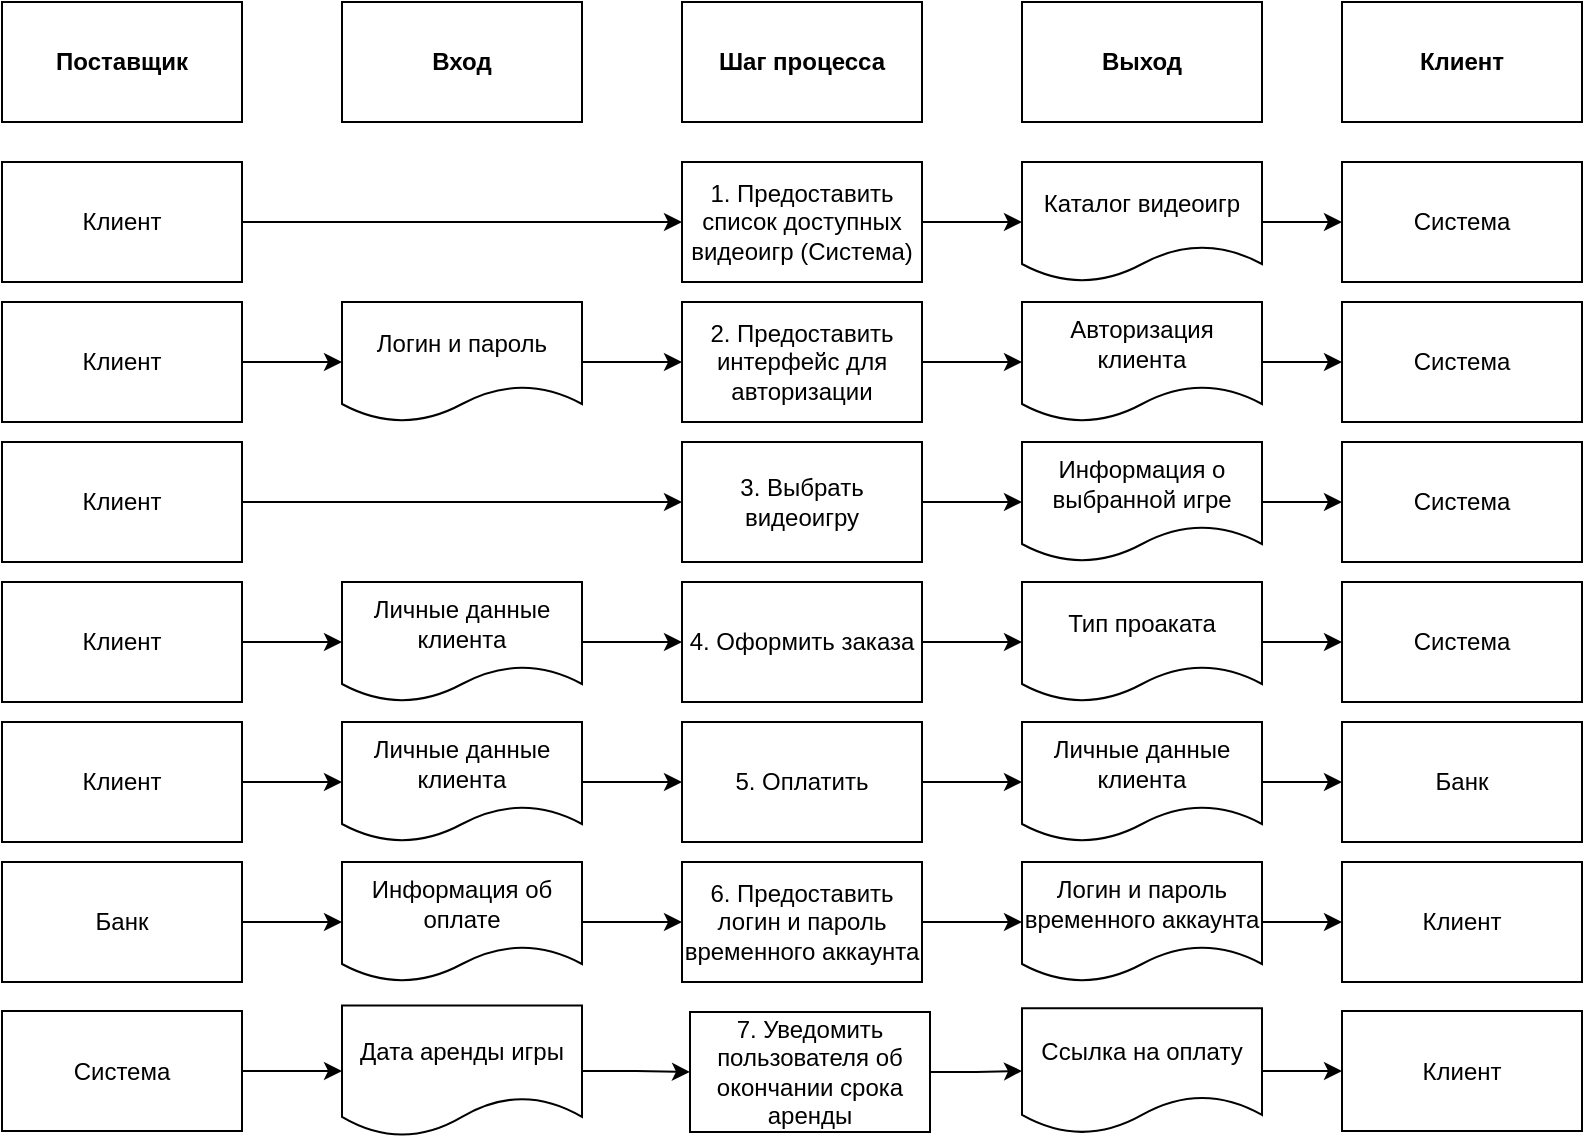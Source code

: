 <mxfile version="21.5.0" type="device">
  <diagram name="Страница 1" id="WMuuOkNUVnHprj3izUGj">
    <mxGraphModel dx="1050" dy="567" grid="1" gridSize="10" guides="1" tooltips="1" connect="1" arrows="1" fold="1" page="1" pageScale="1" pageWidth="827" pageHeight="1169" math="0" shadow="0">
      <root>
        <mxCell id="0" />
        <mxCell id="1" parent="0" />
        <mxCell id="Lxu_41CDQCfV6g_MxfKU-1" value="&lt;b&gt;Поставщик&lt;br&gt;&lt;/b&gt;" style="rounded=0;whiteSpace=wrap;html=1;" parent="1" vertex="1">
          <mxGeometry x="10" y="20" width="120" height="60" as="geometry" />
        </mxCell>
        <mxCell id="Lxu_41CDQCfV6g_MxfKU-2" value="Вход" style="rounded=0;whiteSpace=wrap;html=1;fontStyle=1" parent="1" vertex="1">
          <mxGeometry x="180" y="20" width="120" height="60" as="geometry" />
        </mxCell>
        <mxCell id="Lxu_41CDQCfV6g_MxfKU-3" value="Шаг процесса" style="rounded=0;whiteSpace=wrap;html=1;fontStyle=1" parent="1" vertex="1">
          <mxGeometry x="350" y="20" width="120" height="60" as="geometry" />
        </mxCell>
        <mxCell id="Lxu_41CDQCfV6g_MxfKU-4" value="Клиент" style="rounded=0;whiteSpace=wrap;html=1;fontStyle=1" parent="1" vertex="1">
          <mxGeometry x="680" y="20" width="120" height="60" as="geometry" />
        </mxCell>
        <mxCell id="Lxu_41CDQCfV6g_MxfKU-6" value="Выход" style="rounded=0;whiteSpace=wrap;html=1;fontStyle=1" parent="1" vertex="1">
          <mxGeometry x="520" y="20" width="120" height="60" as="geometry" />
        </mxCell>
        <mxCell id="Lxu_41CDQCfV6g_MxfKU-7" value="Клиент" style="rounded=0;whiteSpace=wrap;html=1;" parent="1" vertex="1">
          <mxGeometry x="10" y="100" width="120" height="60" as="geometry" />
        </mxCell>
        <mxCell id="Lxu_41CDQCfV6g_MxfKU-9" value="1. Предоставить список доступных видеоигр (Система)" style="rounded=0;whiteSpace=wrap;html=1;" parent="1" vertex="1">
          <mxGeometry x="350" y="100" width="120" height="60" as="geometry" />
        </mxCell>
        <mxCell id="Lxu_41CDQCfV6g_MxfKU-10" value="" style="endArrow=classic;html=1;rounded=0;exitX=1;exitY=0.5;exitDx=0;exitDy=0;entryX=0;entryY=0.5;entryDx=0;entryDy=0;" parent="1" source="Lxu_41CDQCfV6g_MxfKU-7" target="Lxu_41CDQCfV6g_MxfKU-9" edge="1">
          <mxGeometry width="50" height="50" relative="1" as="geometry">
            <mxPoint x="390" y="220" as="sourcePoint" />
            <mxPoint x="440" y="170" as="targetPoint" />
          </mxGeometry>
        </mxCell>
        <mxCell id="Lxu_41CDQCfV6g_MxfKU-11" value="Каталог видеоигр" style="shape=document;whiteSpace=wrap;html=1;boundedLbl=1;" parent="1" vertex="1">
          <mxGeometry x="520" y="100" width="120" height="60" as="geometry" />
        </mxCell>
        <mxCell id="Lxu_41CDQCfV6g_MxfKU-12" value="Система" style="rounded=0;whiteSpace=wrap;html=1;" parent="1" vertex="1">
          <mxGeometry x="680" y="100" width="120" height="60" as="geometry" />
        </mxCell>
        <mxCell id="Lxu_41CDQCfV6g_MxfKU-13" value="" style="endArrow=classic;html=1;rounded=0;exitX=1;exitY=0.5;exitDx=0;exitDy=0;entryX=0;entryY=0.5;entryDx=0;entryDy=0;" parent="1" source="Lxu_41CDQCfV6g_MxfKU-9" target="Lxu_41CDQCfV6g_MxfKU-11" edge="1">
          <mxGeometry width="50" height="50" relative="1" as="geometry">
            <mxPoint x="390" y="220" as="sourcePoint" />
            <mxPoint x="440" y="170" as="targetPoint" />
          </mxGeometry>
        </mxCell>
        <mxCell id="Lxu_41CDQCfV6g_MxfKU-14" value="" style="endArrow=classic;html=1;rounded=0;exitX=1;exitY=0.5;exitDx=0;exitDy=0;entryX=0;entryY=0.5;entryDx=0;entryDy=0;" parent="1" source="Lxu_41CDQCfV6g_MxfKU-11" target="Lxu_41CDQCfV6g_MxfKU-12" edge="1">
          <mxGeometry width="50" height="50" relative="1" as="geometry">
            <mxPoint x="480" y="140" as="sourcePoint" />
            <mxPoint x="530" y="140" as="targetPoint" />
          </mxGeometry>
        </mxCell>
        <mxCell id="Lxu_41CDQCfV6g_MxfKU-15" value="Клиент" style="rounded=0;whiteSpace=wrap;html=1;" parent="1" vertex="1">
          <mxGeometry x="10" y="240" width="120" height="60" as="geometry" />
        </mxCell>
        <mxCell id="Lxu_41CDQCfV6g_MxfKU-21" value="" style="edgeStyle=orthogonalEdgeStyle;rounded=0;orthogonalLoop=1;jettySize=auto;html=1;" parent="1" source="Lxu_41CDQCfV6g_MxfKU-16" target="Lxu_41CDQCfV6g_MxfKU-20" edge="1">
          <mxGeometry relative="1" as="geometry" />
        </mxCell>
        <mxCell id="Lxu_41CDQCfV6g_MxfKU-16" value="Информация о выбранной игре" style="shape=document;whiteSpace=wrap;html=1;boundedLbl=1;" parent="1" vertex="1">
          <mxGeometry x="520" y="240" width="120" height="60" as="geometry" />
        </mxCell>
        <mxCell id="Lxu_41CDQCfV6g_MxfKU-19" value="" style="edgeStyle=orthogonalEdgeStyle;rounded=0;orthogonalLoop=1;jettySize=auto;html=1;" parent="1" source="Lxu_41CDQCfV6g_MxfKU-17" target="Lxu_41CDQCfV6g_MxfKU-16" edge="1">
          <mxGeometry relative="1" as="geometry" />
        </mxCell>
        <mxCell id="Lxu_41CDQCfV6g_MxfKU-17" value="3. Выбрать видеоигру" style="rounded=0;whiteSpace=wrap;html=1;" parent="1" vertex="1">
          <mxGeometry x="350" y="240" width="120" height="60" as="geometry" />
        </mxCell>
        <mxCell id="Lxu_41CDQCfV6g_MxfKU-18" value="" style="endArrow=classic;html=1;rounded=0;exitX=1;exitY=0.5;exitDx=0;exitDy=0;entryX=0;entryY=0.5;entryDx=0;entryDy=0;" parent="1" source="Lxu_41CDQCfV6g_MxfKU-15" target="Lxu_41CDQCfV6g_MxfKU-17" edge="1">
          <mxGeometry width="50" height="50" relative="1" as="geometry">
            <mxPoint x="390" y="290" as="sourcePoint" />
            <mxPoint x="440" y="240" as="targetPoint" />
          </mxGeometry>
        </mxCell>
        <mxCell id="Lxu_41CDQCfV6g_MxfKU-20" value="Система" style="rounded=0;whiteSpace=wrap;html=1;" parent="1" vertex="1">
          <mxGeometry x="680" y="240" width="120" height="60" as="geometry" />
        </mxCell>
        <mxCell id="Lxu_41CDQCfV6g_MxfKU-26" value="" style="edgeStyle=orthogonalEdgeStyle;rounded=0;orthogonalLoop=1;jettySize=auto;html=1;" parent="1" source="Lxu_41CDQCfV6g_MxfKU-22" target="Lxu_41CDQCfV6g_MxfKU-23" edge="1">
          <mxGeometry relative="1" as="geometry" />
        </mxCell>
        <mxCell id="Lxu_41CDQCfV6g_MxfKU-22" value="Клиент" style="rounded=0;whiteSpace=wrap;html=1;" parent="1" vertex="1">
          <mxGeometry x="10" y="310" width="120" height="60" as="geometry" />
        </mxCell>
        <mxCell id="Lxu_41CDQCfV6g_MxfKU-25" value="" style="edgeStyle=orthogonalEdgeStyle;rounded=0;orthogonalLoop=1;jettySize=auto;html=1;" parent="1" source="Lxu_41CDQCfV6g_MxfKU-23" target="Lxu_41CDQCfV6g_MxfKU-24" edge="1">
          <mxGeometry relative="1" as="geometry" />
        </mxCell>
        <mxCell id="Lxu_41CDQCfV6g_MxfKU-23" value="Личные данные клиента" style="shape=document;whiteSpace=wrap;html=1;boundedLbl=1;" parent="1" vertex="1">
          <mxGeometry x="180" y="310" width="120" height="60" as="geometry" />
        </mxCell>
        <mxCell id="Lxu_41CDQCfV6g_MxfKU-28" value="" style="edgeStyle=orthogonalEdgeStyle;rounded=0;orthogonalLoop=1;jettySize=auto;html=1;" parent="1" source="Lxu_41CDQCfV6g_MxfKU-24" target="Lxu_41CDQCfV6g_MxfKU-27" edge="1">
          <mxGeometry relative="1" as="geometry" />
        </mxCell>
        <mxCell id="Lxu_41CDQCfV6g_MxfKU-24" value="4. Оформить заказа" style="rounded=0;whiteSpace=wrap;html=1;" parent="1" vertex="1">
          <mxGeometry x="350" y="310" width="120" height="60" as="geometry" />
        </mxCell>
        <mxCell id="Lxu_41CDQCfV6g_MxfKU-30" value="" style="edgeStyle=orthogonalEdgeStyle;rounded=0;orthogonalLoop=1;jettySize=auto;html=1;" parent="1" source="Lxu_41CDQCfV6g_MxfKU-27" target="Lxu_41CDQCfV6g_MxfKU-29" edge="1">
          <mxGeometry relative="1" as="geometry" />
        </mxCell>
        <mxCell id="Lxu_41CDQCfV6g_MxfKU-27" value="Тип проаката" style="shape=document;whiteSpace=wrap;html=1;boundedLbl=1;rounded=0;" parent="1" vertex="1">
          <mxGeometry x="520" y="310" width="120" height="60" as="geometry" />
        </mxCell>
        <mxCell id="Lxu_41CDQCfV6g_MxfKU-29" value="Система" style="whiteSpace=wrap;html=1;rounded=0;" parent="1" vertex="1">
          <mxGeometry x="680" y="310" width="120" height="60" as="geometry" />
        </mxCell>
        <mxCell id="Lxu_41CDQCfV6g_MxfKU-33" value="" style="edgeStyle=orthogonalEdgeStyle;rounded=0;orthogonalLoop=1;jettySize=auto;html=1;" parent="1" source="Lxu_41CDQCfV6g_MxfKU-31" target="Lxu_41CDQCfV6g_MxfKU-32" edge="1">
          <mxGeometry relative="1" as="geometry" />
        </mxCell>
        <mxCell id="Lxu_41CDQCfV6g_MxfKU-31" value="Клиент" style="rounded=0;whiteSpace=wrap;html=1;" parent="1" vertex="1">
          <mxGeometry x="10" y="380" width="120" height="60" as="geometry" />
        </mxCell>
        <mxCell id="Lxu_41CDQCfV6g_MxfKU-35" value="" style="edgeStyle=orthogonalEdgeStyle;rounded=0;orthogonalLoop=1;jettySize=auto;html=1;" parent="1" source="Lxu_41CDQCfV6g_MxfKU-32" target="Lxu_41CDQCfV6g_MxfKU-34" edge="1">
          <mxGeometry relative="1" as="geometry" />
        </mxCell>
        <mxCell id="Lxu_41CDQCfV6g_MxfKU-32" value="Личные данные клиента" style="shape=document;whiteSpace=wrap;html=1;boundedLbl=1;rounded=0;" parent="1" vertex="1">
          <mxGeometry x="180" y="380" width="120" height="60" as="geometry" />
        </mxCell>
        <mxCell id="Lxu_41CDQCfV6g_MxfKU-37" value="" style="edgeStyle=orthogonalEdgeStyle;rounded=0;orthogonalLoop=1;jettySize=auto;html=1;" parent="1" source="Lxu_41CDQCfV6g_MxfKU-34" target="Lxu_41CDQCfV6g_MxfKU-36" edge="1">
          <mxGeometry relative="1" as="geometry" />
        </mxCell>
        <mxCell id="Lxu_41CDQCfV6g_MxfKU-34" value="5. Оплатить" style="whiteSpace=wrap;html=1;rounded=0;" parent="1" vertex="1">
          <mxGeometry x="350" y="380" width="120" height="60" as="geometry" />
        </mxCell>
        <mxCell id="Lxu_41CDQCfV6g_MxfKU-39" value="" style="edgeStyle=orthogonalEdgeStyle;rounded=0;orthogonalLoop=1;jettySize=auto;html=1;" parent="1" source="Lxu_41CDQCfV6g_MxfKU-36" target="Lxu_41CDQCfV6g_MxfKU-38" edge="1">
          <mxGeometry relative="1" as="geometry" />
        </mxCell>
        <mxCell id="Lxu_41CDQCfV6g_MxfKU-36" value="Личные данные&lt;br&gt;клиента" style="shape=document;whiteSpace=wrap;html=1;boundedLbl=1;rounded=0;" parent="1" vertex="1">
          <mxGeometry x="520" y="380" width="120" height="60" as="geometry" />
        </mxCell>
        <mxCell id="Lxu_41CDQCfV6g_MxfKU-38" value="Банк" style="whiteSpace=wrap;html=1;rounded=0;" parent="1" vertex="1">
          <mxGeometry x="680" y="380" width="120" height="60" as="geometry" />
        </mxCell>
        <mxCell id="Lxu_41CDQCfV6g_MxfKU-42" value="" style="edgeStyle=orthogonalEdgeStyle;rounded=0;orthogonalLoop=1;jettySize=auto;html=1;" parent="1" source="Lxu_41CDQCfV6g_MxfKU-40" target="Lxu_41CDQCfV6g_MxfKU-41" edge="1">
          <mxGeometry relative="1" as="geometry" />
        </mxCell>
        <mxCell id="Lxu_41CDQCfV6g_MxfKU-40" value="Банк" style="rounded=0;whiteSpace=wrap;html=1;" parent="1" vertex="1">
          <mxGeometry x="10" y="450" width="120" height="60" as="geometry" />
        </mxCell>
        <mxCell id="Lxu_41CDQCfV6g_MxfKU-44" value="" style="edgeStyle=orthogonalEdgeStyle;rounded=0;orthogonalLoop=1;jettySize=auto;html=1;" parent="1" source="Lxu_41CDQCfV6g_MxfKU-41" target="Lxu_41CDQCfV6g_MxfKU-43" edge="1">
          <mxGeometry relative="1" as="geometry" />
        </mxCell>
        <mxCell id="Lxu_41CDQCfV6g_MxfKU-41" value="Информация об оплате" style="shape=document;whiteSpace=wrap;html=1;boundedLbl=1;rounded=0;" parent="1" vertex="1">
          <mxGeometry x="180" y="450" width="120" height="60" as="geometry" />
        </mxCell>
        <mxCell id="nf8A9X8-9M1kSZjAMajk-22" value="" style="edgeStyle=orthogonalEdgeStyle;rounded=0;orthogonalLoop=1;jettySize=auto;html=1;" edge="1" parent="1" source="Lxu_41CDQCfV6g_MxfKU-43" target="Lxu_41CDQCfV6g_MxfKU-45">
          <mxGeometry relative="1" as="geometry" />
        </mxCell>
        <mxCell id="Lxu_41CDQCfV6g_MxfKU-43" value="6. Предоставить логин и пароль временного аккаунта" style="whiteSpace=wrap;html=1;rounded=0;" parent="1" vertex="1">
          <mxGeometry x="350" y="450" width="120" height="60" as="geometry" />
        </mxCell>
        <mxCell id="Lxu_41CDQCfV6g_MxfKU-50" value="" style="edgeStyle=orthogonalEdgeStyle;rounded=0;orthogonalLoop=1;jettySize=auto;html=1;" parent="1" source="Lxu_41CDQCfV6g_MxfKU-45" target="Lxu_41CDQCfV6g_MxfKU-49" edge="1">
          <mxGeometry relative="1" as="geometry" />
        </mxCell>
        <mxCell id="Lxu_41CDQCfV6g_MxfKU-45" value="Логин и пароль временного аккаунта" style="shape=document;whiteSpace=wrap;html=1;boundedLbl=1;rounded=0;" parent="1" vertex="1">
          <mxGeometry x="520" y="450" width="120" height="60" as="geometry" />
        </mxCell>
        <mxCell id="Lxu_41CDQCfV6g_MxfKU-49" value="Клиент" style="whiteSpace=wrap;html=1;rounded=0;" parent="1" vertex="1">
          <mxGeometry x="680" y="450" width="120" height="60" as="geometry" />
        </mxCell>
        <mxCell id="nf8A9X8-9M1kSZjAMajk-3" value="" style="edgeStyle=orthogonalEdgeStyle;rounded=0;orthogonalLoop=1;jettySize=auto;html=1;" edge="1" parent="1" source="nf8A9X8-9M1kSZjAMajk-1" target="nf8A9X8-9M1kSZjAMajk-2">
          <mxGeometry relative="1" as="geometry" />
        </mxCell>
        <mxCell id="nf8A9X8-9M1kSZjAMajk-1" value="Клиент" style="rounded=0;whiteSpace=wrap;html=1;" vertex="1" parent="1">
          <mxGeometry x="10" y="170" width="120" height="60" as="geometry" />
        </mxCell>
        <mxCell id="nf8A9X8-9M1kSZjAMajk-5" value="" style="edgeStyle=orthogonalEdgeStyle;rounded=0;orthogonalLoop=1;jettySize=auto;html=1;" edge="1" parent="1" source="nf8A9X8-9M1kSZjAMajk-2" target="nf8A9X8-9M1kSZjAMajk-4">
          <mxGeometry relative="1" as="geometry" />
        </mxCell>
        <mxCell id="nf8A9X8-9M1kSZjAMajk-2" value="Логин и пароль" style="shape=document;whiteSpace=wrap;html=1;boundedLbl=1;" vertex="1" parent="1">
          <mxGeometry x="180" y="170" width="120" height="60" as="geometry" />
        </mxCell>
        <mxCell id="nf8A9X8-9M1kSZjAMajk-8" value="" style="edgeStyle=orthogonalEdgeStyle;rounded=0;orthogonalLoop=1;jettySize=auto;html=1;" edge="1" parent="1" source="nf8A9X8-9M1kSZjAMajk-4" target="nf8A9X8-9M1kSZjAMajk-7">
          <mxGeometry relative="1" as="geometry" />
        </mxCell>
        <mxCell id="nf8A9X8-9M1kSZjAMajk-4" value="2. Предоставить интерфейс для авторизации" style="rounded=0;whiteSpace=wrap;html=1;" vertex="1" parent="1">
          <mxGeometry x="350" y="170" width="120" height="60" as="geometry" />
        </mxCell>
        <mxCell id="nf8A9X8-9M1kSZjAMajk-10" value="" style="edgeStyle=orthogonalEdgeStyle;rounded=0;orthogonalLoop=1;jettySize=auto;html=1;" edge="1" parent="1" source="nf8A9X8-9M1kSZjAMajk-7" target="nf8A9X8-9M1kSZjAMajk-9">
          <mxGeometry relative="1" as="geometry" />
        </mxCell>
        <mxCell id="nf8A9X8-9M1kSZjAMajk-7" value="Авторизация клиента" style="shape=document;whiteSpace=wrap;html=1;boundedLbl=1;" vertex="1" parent="1">
          <mxGeometry x="520" y="170" width="120" height="60" as="geometry" />
        </mxCell>
        <mxCell id="nf8A9X8-9M1kSZjAMajk-9" value="Система" style="rounded=0;whiteSpace=wrap;html=1;" vertex="1" parent="1">
          <mxGeometry x="680" y="170" width="120" height="60" as="geometry" />
        </mxCell>
        <mxCell id="nf8A9X8-9M1kSZjAMajk-17" value="" style="edgeStyle=orthogonalEdgeStyle;rounded=0;orthogonalLoop=1;jettySize=auto;html=1;" edge="1" parent="1" source="nf8A9X8-9M1kSZjAMajk-11" target="nf8A9X8-9M1kSZjAMajk-12">
          <mxGeometry relative="1" as="geometry" />
        </mxCell>
        <mxCell id="nf8A9X8-9M1kSZjAMajk-11" value="Система" style="rounded=0;whiteSpace=wrap;html=1;" vertex="1" parent="1">
          <mxGeometry x="10" y="524.5" width="120" height="60" as="geometry" />
        </mxCell>
        <mxCell id="nf8A9X8-9M1kSZjAMajk-18" value="" style="edgeStyle=orthogonalEdgeStyle;rounded=0;orthogonalLoop=1;jettySize=auto;html=1;" edge="1" parent="1" source="nf8A9X8-9M1kSZjAMajk-12" target="nf8A9X8-9M1kSZjAMajk-14">
          <mxGeometry relative="1" as="geometry" />
        </mxCell>
        <mxCell id="nf8A9X8-9M1kSZjAMajk-12" value="Дата аренды игры" style="shape=document;whiteSpace=wrap;html=1;boundedLbl=1;" vertex="1" parent="1">
          <mxGeometry x="180" y="521.75" width="120" height="65.5" as="geometry" />
        </mxCell>
        <mxCell id="nf8A9X8-9M1kSZjAMajk-19" value="" style="edgeStyle=orthogonalEdgeStyle;rounded=0;orthogonalLoop=1;jettySize=auto;html=1;" edge="1" parent="1" source="nf8A9X8-9M1kSZjAMajk-14" target="nf8A9X8-9M1kSZjAMajk-15">
          <mxGeometry relative="1" as="geometry" />
        </mxCell>
        <mxCell id="nf8A9X8-9M1kSZjAMajk-14" value="7. Уведомить пользователя об окончании срока аренды" style="rounded=0;whiteSpace=wrap;html=1;" vertex="1" parent="1">
          <mxGeometry x="354" y="525" width="120" height="60" as="geometry" />
        </mxCell>
        <mxCell id="nf8A9X8-9M1kSZjAMajk-16" value="Клиент" style="rounded=0;whiteSpace=wrap;html=1;" vertex="1" parent="1">
          <mxGeometry x="680" y="524.5" width="120" height="60" as="geometry" />
        </mxCell>
        <mxCell id="nf8A9X8-9M1kSZjAMajk-21" value="" style="edgeStyle=orthogonalEdgeStyle;rounded=0;orthogonalLoop=1;jettySize=auto;html=1;" edge="1" parent="1" source="nf8A9X8-9M1kSZjAMajk-15" target="nf8A9X8-9M1kSZjAMajk-16">
          <mxGeometry relative="1" as="geometry" />
        </mxCell>
        <mxCell id="nf8A9X8-9M1kSZjAMajk-15" value="Ссылка на оплату" style="shape=document;whiteSpace=wrap;html=1;boundedLbl=1;" vertex="1" parent="1">
          <mxGeometry x="520" y="523.13" width="120" height="62.75" as="geometry" />
        </mxCell>
      </root>
    </mxGraphModel>
  </diagram>
</mxfile>
